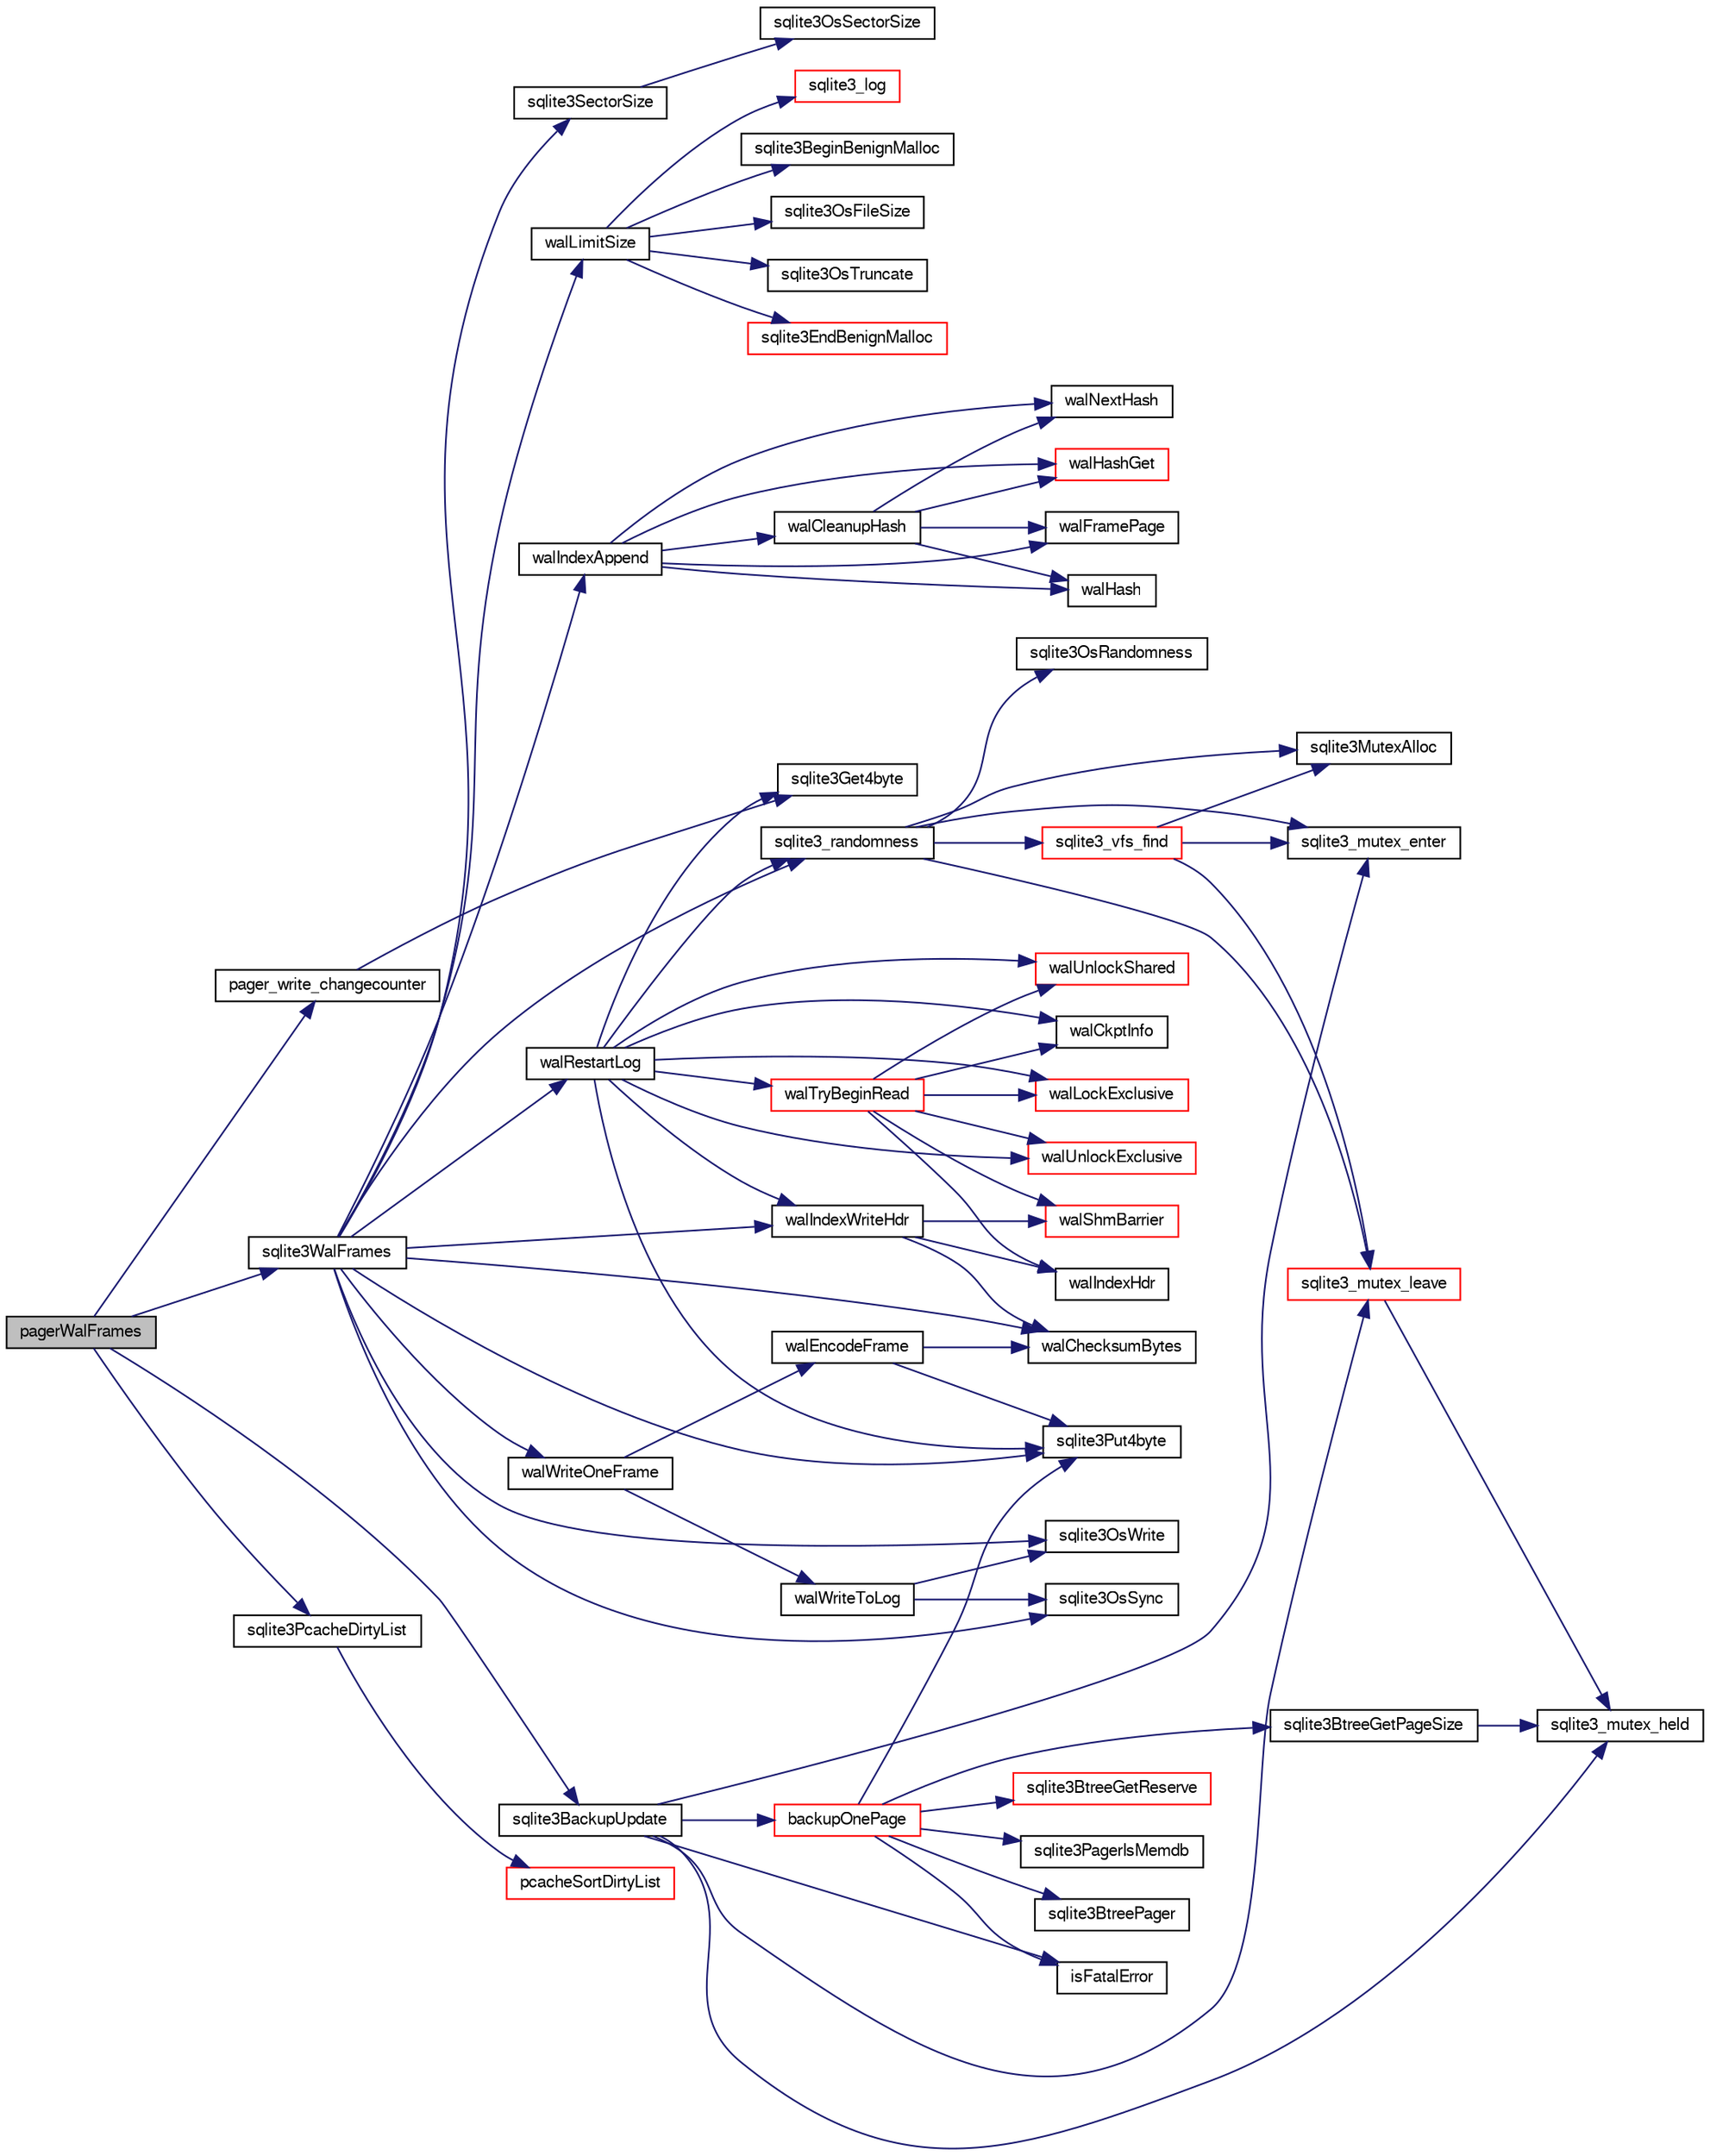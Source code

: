 digraph "pagerWalFrames"
{
  edge [fontname="FreeSans",fontsize="10",labelfontname="FreeSans",labelfontsize="10"];
  node [fontname="FreeSans",fontsize="10",shape=record];
  rankdir="LR";
  Node210040 [label="pagerWalFrames",height=0.2,width=0.4,color="black", fillcolor="grey75", style="filled", fontcolor="black"];
  Node210040 -> Node210041 [color="midnightblue",fontsize="10",style="solid",fontname="FreeSans"];
  Node210041 [label="pager_write_changecounter",height=0.2,width=0.4,color="black", fillcolor="white", style="filled",URL="$sqlite3_8c.html#afd08ca92c5087db71f9b3a7cd9343057"];
  Node210041 -> Node210042 [color="midnightblue",fontsize="10",style="solid",fontname="FreeSans"];
  Node210042 [label="sqlite3Get4byte",height=0.2,width=0.4,color="black", fillcolor="white", style="filled",URL="$sqlite3_8c.html#a2924627e99ca211030e954405a10f5e8"];
  Node210040 -> Node210043 [color="midnightblue",fontsize="10",style="solid",fontname="FreeSans"];
  Node210043 [label="sqlite3WalFrames",height=0.2,width=0.4,color="black", fillcolor="white", style="filled",URL="$sqlite3_8c.html#af9606aac275558d3b96c83b2bff2d717"];
  Node210043 -> Node210044 [color="midnightblue",fontsize="10",style="solid",fontname="FreeSans"];
  Node210044 [label="walRestartLog",height=0.2,width=0.4,color="black", fillcolor="white", style="filled",URL="$sqlite3_8c.html#a12a2a8718a33ce32fc99f83239a4d491"];
  Node210044 -> Node210045 [color="midnightblue",fontsize="10",style="solid",fontname="FreeSans"];
  Node210045 [label="walCkptInfo",height=0.2,width=0.4,color="black", fillcolor="white", style="filled",URL="$sqlite3_8c.html#ad84967d160cb3a294c0a992c47a702da"];
  Node210044 -> Node210046 [color="midnightblue",fontsize="10",style="solid",fontname="FreeSans"];
  Node210046 [label="sqlite3_randomness",height=0.2,width=0.4,color="black", fillcolor="white", style="filled",URL="$sqlite3_8c.html#aa452ad88657d4606e137b09c4e9315c7"];
  Node210046 -> Node210047 [color="midnightblue",fontsize="10",style="solid",fontname="FreeSans"];
  Node210047 [label="sqlite3MutexAlloc",height=0.2,width=0.4,color="black", fillcolor="white", style="filled",URL="$sqlite3_8c.html#a0e3f432ee581f6876b590e7ad7e84e19"];
  Node210046 -> Node210048 [color="midnightblue",fontsize="10",style="solid",fontname="FreeSans"];
  Node210048 [label="sqlite3_mutex_enter",height=0.2,width=0.4,color="black", fillcolor="white", style="filled",URL="$sqlite3_8c.html#a1c12cde690bd89f104de5cbad12a6bf5"];
  Node210046 -> Node210049 [color="midnightblue",fontsize="10",style="solid",fontname="FreeSans"];
  Node210049 [label="sqlite3_mutex_leave",height=0.2,width=0.4,color="red", fillcolor="white", style="filled",URL="$sqlite3_8c.html#a5838d235601dbd3c1fa993555c6bcc93"];
  Node210049 -> Node210050 [color="midnightblue",fontsize="10",style="solid",fontname="FreeSans"];
  Node210050 [label="sqlite3_mutex_held",height=0.2,width=0.4,color="black", fillcolor="white", style="filled",URL="$sqlite3_8c.html#acf77da68932b6bc163c5e68547ecc3e7"];
  Node210046 -> Node210052 [color="midnightblue",fontsize="10",style="solid",fontname="FreeSans"];
  Node210052 [label="sqlite3OsRandomness",height=0.2,width=0.4,color="black", fillcolor="white", style="filled",URL="$sqlite3_8c.html#a52a1d01825b7a8a222227bcd0b68d88d"];
  Node210046 -> Node210053 [color="midnightblue",fontsize="10",style="solid",fontname="FreeSans"];
  Node210053 [label="sqlite3_vfs_find",height=0.2,width=0.4,color="red", fillcolor="white", style="filled",URL="$sqlite3_8c.html#a009b28f3d275077f7bb7f3ef37de6095"];
  Node210053 -> Node210047 [color="midnightblue",fontsize="10",style="solid",fontname="FreeSans"];
  Node210053 -> Node210048 [color="midnightblue",fontsize="10",style="solid",fontname="FreeSans"];
  Node210053 -> Node210049 [color="midnightblue",fontsize="10",style="solid",fontname="FreeSans"];
  Node210044 -> Node210328 [color="midnightblue",fontsize="10",style="solid",fontname="FreeSans"];
  Node210328 [label="walLockExclusive",height=0.2,width=0.4,color="red", fillcolor="white", style="filled",URL="$sqlite3_8c.html#a4625e58ad3fd85c21cf16275c458f154"];
  Node210044 -> Node210330 [color="midnightblue",fontsize="10",style="solid",fontname="FreeSans"];
  Node210330 [label="sqlite3Put4byte",height=0.2,width=0.4,color="black", fillcolor="white", style="filled",URL="$sqlite3_8c.html#a90821e542f11539726c50c15993056c4"];
  Node210044 -> Node210042 [color="midnightblue",fontsize="10",style="solid",fontname="FreeSans"];
  Node210044 -> Node210331 [color="midnightblue",fontsize="10",style="solid",fontname="FreeSans"];
  Node210331 [label="walIndexWriteHdr",height=0.2,width=0.4,color="black", fillcolor="white", style="filled",URL="$sqlite3_8c.html#abcf92b15f0a35c95fca402459f96c2a6"];
  Node210331 -> Node210332 [color="midnightblue",fontsize="10",style="solid",fontname="FreeSans"];
  Node210332 [label="walIndexHdr",height=0.2,width=0.4,color="black", fillcolor="white", style="filled",URL="$sqlite3_8c.html#aab2cbd233e7f954c7a260578027bb0ca"];
  Node210331 -> Node210333 [color="midnightblue",fontsize="10",style="solid",fontname="FreeSans"];
  Node210333 [label="walChecksumBytes",height=0.2,width=0.4,color="black", fillcolor="white", style="filled",URL="$sqlite3_8c.html#a19c69852e7fdedf0dac08453403f7487"];
  Node210331 -> Node210334 [color="midnightblue",fontsize="10",style="solid",fontname="FreeSans"];
  Node210334 [label="walShmBarrier",height=0.2,width=0.4,color="red", fillcolor="white", style="filled",URL="$sqlite3_8c.html#ad2521f6deb16bf6c132c44687dd5fd4b"];
  Node210044 -> Node210336 [color="midnightblue",fontsize="10",style="solid",fontname="FreeSans"];
  Node210336 [label="walUnlockExclusive",height=0.2,width=0.4,color="red", fillcolor="white", style="filled",URL="$sqlite3_8c.html#a7ef6fcadaaeb9b36d1b9eaaf7e8f3311"];
  Node210044 -> Node210337 [color="midnightblue",fontsize="10",style="solid",fontname="FreeSans"];
  Node210337 [label="walUnlockShared",height=0.2,width=0.4,color="red", fillcolor="white", style="filled",URL="$sqlite3_8c.html#a766d6112d5beb2d9a4fb6e007b591514"];
  Node210044 -> Node210338 [color="midnightblue",fontsize="10",style="solid",fontname="FreeSans"];
  Node210338 [label="walTryBeginRead",height=0.2,width=0.4,color="red", fillcolor="white", style="filled",URL="$sqlite3_8c.html#a7145b08b2ade973da4b1f5882e2fa21f"];
  Node210338 -> Node210337 [color="midnightblue",fontsize="10",style="solid",fontname="FreeSans"];
  Node210338 -> Node210045 [color="midnightblue",fontsize="10",style="solid",fontname="FreeSans"];
  Node210338 -> Node210334 [color="midnightblue",fontsize="10",style="solid",fontname="FreeSans"];
  Node210338 -> Node210332 [color="midnightblue",fontsize="10",style="solid",fontname="FreeSans"];
  Node210338 -> Node210328 [color="midnightblue",fontsize="10",style="solid",fontname="FreeSans"];
  Node210338 -> Node210336 [color="midnightblue",fontsize="10",style="solid",fontname="FreeSans"];
  Node210043 -> Node210330 [color="midnightblue",fontsize="10",style="solid",fontname="FreeSans"];
  Node210043 -> Node210046 [color="midnightblue",fontsize="10",style="solid",fontname="FreeSans"];
  Node210043 -> Node210333 [color="midnightblue",fontsize="10",style="solid",fontname="FreeSans"];
  Node210043 -> Node210357 [color="midnightblue",fontsize="10",style="solid",fontname="FreeSans"];
  Node210357 [label="sqlite3OsWrite",height=0.2,width=0.4,color="black", fillcolor="white", style="filled",URL="$sqlite3_8c.html#a1eea7ec327af84c05b4dd4cc075a537f"];
  Node210043 -> Node210358 [color="midnightblue",fontsize="10",style="solid",fontname="FreeSans"];
  Node210358 [label="sqlite3OsSync",height=0.2,width=0.4,color="black", fillcolor="white", style="filled",URL="$sqlite3_8c.html#a3f01629ca3b49854944cecdd14dc3358"];
  Node210043 -> Node210359 [color="midnightblue",fontsize="10",style="solid",fontname="FreeSans"];
  Node210359 [label="walWriteOneFrame",height=0.2,width=0.4,color="black", fillcolor="white", style="filled",URL="$sqlite3_8c.html#ac0ea5b2a17ccb4d7233351d9da353160"];
  Node210359 -> Node210360 [color="midnightblue",fontsize="10",style="solid",fontname="FreeSans"];
  Node210360 [label="walEncodeFrame",height=0.2,width=0.4,color="black", fillcolor="white", style="filled",URL="$sqlite3_8c.html#a7c90af52fec5e62ea28fdea09e13a662"];
  Node210360 -> Node210330 [color="midnightblue",fontsize="10",style="solid",fontname="FreeSans"];
  Node210360 -> Node210333 [color="midnightblue",fontsize="10",style="solid",fontname="FreeSans"];
  Node210359 -> Node210361 [color="midnightblue",fontsize="10",style="solid",fontname="FreeSans"];
  Node210361 [label="walWriteToLog",height=0.2,width=0.4,color="black", fillcolor="white", style="filled",URL="$sqlite3_8c.html#a82466bed614b85599272d77ed66efb64"];
  Node210361 -> Node210357 [color="midnightblue",fontsize="10",style="solid",fontname="FreeSans"];
  Node210361 -> Node210358 [color="midnightblue",fontsize="10",style="solid",fontname="FreeSans"];
  Node210043 -> Node210362 [color="midnightblue",fontsize="10",style="solid",fontname="FreeSans"];
  Node210362 [label="sqlite3SectorSize",height=0.2,width=0.4,color="black", fillcolor="white", style="filled",URL="$sqlite3_8c.html#aa7a19cf4335c553ca8a39a706ad761b9"];
  Node210362 -> Node210363 [color="midnightblue",fontsize="10",style="solid",fontname="FreeSans"];
  Node210363 [label="sqlite3OsSectorSize",height=0.2,width=0.4,color="black", fillcolor="white", style="filled",URL="$sqlite3_8c.html#a6f3dc94b9e48b6973f57701ac10e695b"];
  Node210043 -> Node210364 [color="midnightblue",fontsize="10",style="solid",fontname="FreeSans"];
  Node210364 [label="walLimitSize",height=0.2,width=0.4,color="black", fillcolor="white", style="filled",URL="$sqlite3_8c.html#a7d814227c8fb4a3441c42e9f2fdade3b"];
  Node210364 -> Node210161 [color="midnightblue",fontsize="10",style="solid",fontname="FreeSans"];
  Node210161 [label="sqlite3BeginBenignMalloc",height=0.2,width=0.4,color="black", fillcolor="white", style="filled",URL="$sqlite3_8c.html#a3344c0e2b1b6df701a1cb326602fac14"];
  Node210364 -> Node210348 [color="midnightblue",fontsize="10",style="solid",fontname="FreeSans"];
  Node210348 [label="sqlite3OsFileSize",height=0.2,width=0.4,color="black", fillcolor="white", style="filled",URL="$sqlite3_8c.html#a395914ef2826de6ed70e92b5d02887de"];
  Node210364 -> Node210365 [color="midnightblue",fontsize="10",style="solid",fontname="FreeSans"];
  Node210365 [label="sqlite3OsTruncate",height=0.2,width=0.4,color="black", fillcolor="white", style="filled",URL="$sqlite3_8c.html#ab14e17fc93b09d52b42c433c47eb3b68"];
  Node210364 -> Node210162 [color="midnightblue",fontsize="10",style="solid",fontname="FreeSans"];
  Node210162 [label="sqlite3EndBenignMalloc",height=0.2,width=0.4,color="red", fillcolor="white", style="filled",URL="$sqlite3_8c.html#a4582127cc64d483dc66c7acf9d8d8fbb"];
  Node210364 -> Node210084 [color="midnightblue",fontsize="10",style="solid",fontname="FreeSans"];
  Node210084 [label="sqlite3_log",height=0.2,width=0.4,color="red", fillcolor="white", style="filled",URL="$sqlite3_8c.html#a298c9699bf9c143662c6b1fec4b2dc3b"];
  Node210043 -> Node210351 [color="midnightblue",fontsize="10",style="solid",fontname="FreeSans"];
  Node210351 [label="walIndexAppend",height=0.2,width=0.4,color="black", fillcolor="white", style="filled",URL="$sqlite3_8c.html#a610585027d507a9b1c4a3d83bf01f517"];
  Node210351 -> Node210352 [color="midnightblue",fontsize="10",style="solid",fontname="FreeSans"];
  Node210352 [label="walHashGet",height=0.2,width=0.4,color="red", fillcolor="white", style="filled",URL="$sqlite3_8c.html#ae19bbc16575c591b6e0aee0aed2cfaf3"];
  Node210351 -> Node210353 [color="midnightblue",fontsize="10",style="solid",fontname="FreeSans"];
  Node210353 [label="walFramePage",height=0.2,width=0.4,color="black", fillcolor="white", style="filled",URL="$sqlite3_8c.html#a067e7452317d6a1c19674376ae969f1f"];
  Node210351 -> Node210354 [color="midnightblue",fontsize="10",style="solid",fontname="FreeSans"];
  Node210354 [label="walCleanupHash",height=0.2,width=0.4,color="black", fillcolor="white", style="filled",URL="$sqlite3_8c.html#acb07b8b7a082b5b17a0cd10bc324cc94"];
  Node210354 -> Node210353 [color="midnightblue",fontsize="10",style="solid",fontname="FreeSans"];
  Node210354 -> Node210352 [color="midnightblue",fontsize="10",style="solid",fontname="FreeSans"];
  Node210354 -> Node210355 [color="midnightblue",fontsize="10",style="solid",fontname="FreeSans"];
  Node210355 [label="walHash",height=0.2,width=0.4,color="black", fillcolor="white", style="filled",URL="$sqlite3_8c.html#a1d1aa852a3a505567009b451c23af38c"];
  Node210354 -> Node210356 [color="midnightblue",fontsize="10",style="solid",fontname="FreeSans"];
  Node210356 [label="walNextHash",height=0.2,width=0.4,color="black", fillcolor="white", style="filled",URL="$sqlite3_8c.html#a62e11e0d73d30dc749eb23c6d28904c1"];
  Node210351 -> Node210355 [color="midnightblue",fontsize="10",style="solid",fontname="FreeSans"];
  Node210351 -> Node210356 [color="midnightblue",fontsize="10",style="solid",fontname="FreeSans"];
  Node210043 -> Node210331 [color="midnightblue",fontsize="10",style="solid",fontname="FreeSans"];
  Node210040 -> Node210366 [color="midnightblue",fontsize="10",style="solid",fontname="FreeSans"];
  Node210366 [label="sqlite3BackupUpdate",height=0.2,width=0.4,color="black", fillcolor="white", style="filled",URL="$sqlite3_8c.html#a928fd0b03c8d689beb3b81d73e9c713c"];
  Node210366 -> Node210050 [color="midnightblue",fontsize="10",style="solid",fontname="FreeSans"];
  Node210366 -> Node210367 [color="midnightblue",fontsize="10",style="solid",fontname="FreeSans"];
  Node210367 [label="isFatalError",height=0.2,width=0.4,color="black", fillcolor="white", style="filled",URL="$sqlite3_8c.html#a08bf7a0d0e8efb81f4c115f7ffb55c06"];
  Node210366 -> Node210048 [color="midnightblue",fontsize="10",style="solid",fontname="FreeSans"];
  Node210366 -> Node210368 [color="midnightblue",fontsize="10",style="solid",fontname="FreeSans"];
  Node210368 [label="backupOnePage",height=0.2,width=0.4,color="red", fillcolor="white", style="filled",URL="$sqlite3_8c.html#a7efb6a8380d746b14e73db99ad3428a2"];
  Node210368 -> Node210369 [color="midnightblue",fontsize="10",style="solid",fontname="FreeSans"];
  Node210369 [label="sqlite3BtreePager",height=0.2,width=0.4,color="black", fillcolor="white", style="filled",URL="$sqlite3_8c.html#aa0b1925984c0d8606d760b8fa27a4d7c"];
  Node210368 -> Node210370 [color="midnightblue",fontsize="10",style="solid",fontname="FreeSans"];
  Node210370 [label="sqlite3BtreeGetPageSize",height=0.2,width=0.4,color="black", fillcolor="white", style="filled",URL="$sqlite3_8c.html#a91f9dbfdbf95d6d9b955d1c7648b9fc1"];
  Node210370 -> Node210050 [color="midnightblue",fontsize="10",style="solid",fontname="FreeSans"];
  Node210368 -> Node210371 [color="midnightblue",fontsize="10",style="solid",fontname="FreeSans"];
  Node210371 [label="sqlite3BtreeGetReserve",height=0.2,width=0.4,color="red", fillcolor="white", style="filled",URL="$sqlite3_8c.html#a68011b8563328468149157a52e70e984"];
  Node210368 -> Node210367 [color="midnightblue",fontsize="10",style="solid",fontname="FreeSans"];
  Node210368 -> Node210378 [color="midnightblue",fontsize="10",style="solid",fontname="FreeSans"];
  Node210378 [label="sqlite3PagerIsMemdb",height=0.2,width=0.4,color="black", fillcolor="white", style="filled",URL="$sqlite3_8c.html#ab46debef26325b83fd097b87c244e371"];
  Node210368 -> Node210330 [color="midnightblue",fontsize="10",style="solid",fontname="FreeSans"];
  Node210366 -> Node210049 [color="midnightblue",fontsize="10",style="solid",fontname="FreeSans"];
  Node210040 -> Node210442 [color="midnightblue",fontsize="10",style="solid",fontname="FreeSans"];
  Node210442 [label="sqlite3PcacheDirtyList",height=0.2,width=0.4,color="black", fillcolor="white", style="filled",URL="$sqlite3_8c.html#a9fe5b4991391ec26e75fb59ee72704db"];
  Node210442 -> Node210443 [color="midnightblue",fontsize="10",style="solid",fontname="FreeSans"];
  Node210443 [label="pcacheSortDirtyList",height=0.2,width=0.4,color="red", fillcolor="white", style="filled",URL="$sqlite3_8c.html#a514c3d7d59cd3820a8fb16a489631101"];
}
